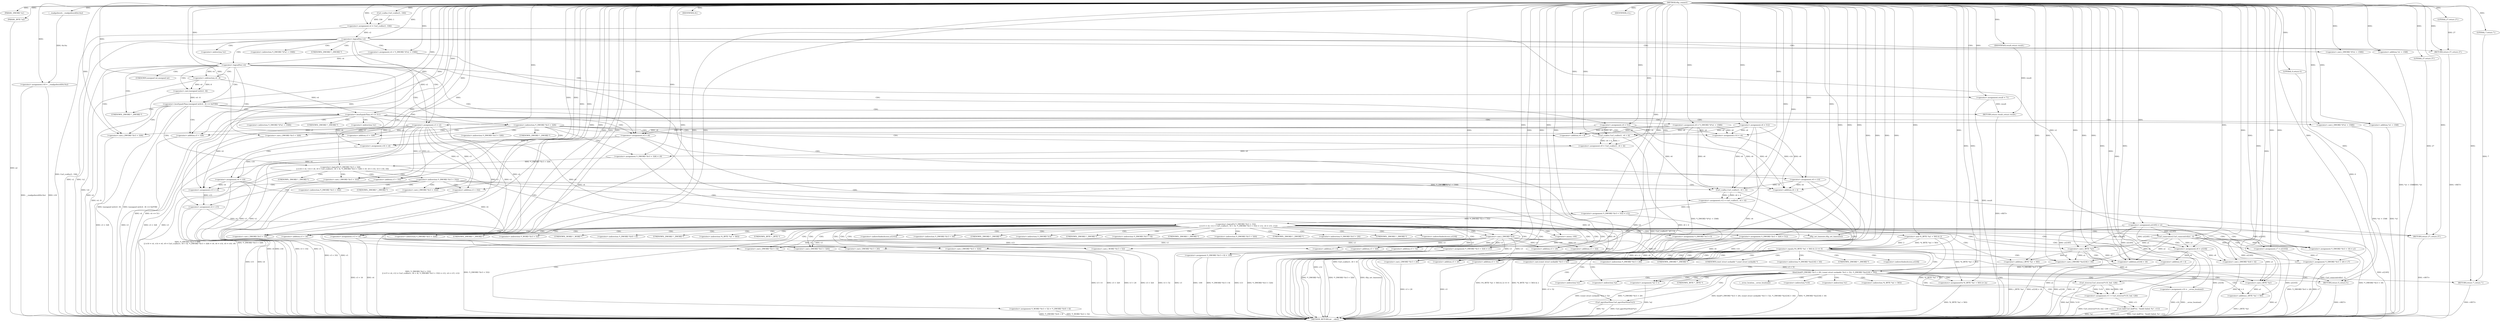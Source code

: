 digraph tftp_connect {  
"1000118" [label = "(METHOD,tftp_connect)" ]
"1000440" [label = "(METHOD_RETURN,int __cdecl)" ]
"1000119" [label = "(PARAM,_DWORD *a1)" ]
"1000120" [label = "(PARAM,_BYTE *a2)" ]
"1000139" [label = "(<operator>.assignment,v18 = __readgsdword(0x14u))" ]
"1000141" [label = "(__readgsdword,__readgsdword(0x14u))" ]
"1000143" [label = "(<operator>.assignment,v2 = Curl_ccalloc(1, 336))" ]
"1000145" [label = "(Curl_ccalloc,Curl_ccalloc(1, 336))" ]
"1000148" [label = "(<operator>.assignment,a1[185] = v2)" ]
"1000154" [label = "(<operator>.logicalNot,!v2)" ]
"1000156" [label = "(RETURN,return 27;,return 27;)" ]
"1000157" [label = "(LITERAL,27,return 27;)" ]
"1000158" [label = "(<operator>.assignment,v3 = v2)" ]
"1000161" [label = "(<operator>.assignment,v4 = *(_DWORD *)(*a1 + 1568))" ]
"1000164" [label = "(<operator>.cast,(_DWORD *)(*a1 + 1568))" ]
"1000166" [label = "(<operator>.addition,*a1 + 1568)" ]
"1000171" [label = "(<operator>.logicalNot,!v4)" ]
"1000174" [label = "(<operator>.assignment,v6 = 512)" ]
"1000178" [label = "(<operator>.assignment,result = 71)" ]
"1000182" [label = "(<operator>.lessEqualsThan,(unsigned int)(v4 - 8) <= 0xFFB0)" ]
"1000183" [label = "(<operator>.cast,(unsigned int)(v4 - 8))" ]
"1000185" [label = "(<operator>.subtraction,v4 - 8)" ]
"1000191" [label = "(<operator>.lessEqualsThan,v4 <= 511)" ]
"1000195" [label = "(<operator>.assignment,v6 = 512)" ]
"1000200" [label = "(<operator>.logicalOr,*(_DWORD *)(v3 + 328)\n        || (v16 = v4, v14 = v6, v9 = Curl_ccalloc(1, v6 + 4), *(_DWORD *)(v3 + 328) = v9, v6 = v14, v4 = v16, v9))" ]
"1000202" [label = "(<operator>.cast,(_DWORD *)(v3 + 328))" ]
"1000204" [label = "(<operator>.addition,v3 + 328)" ]
"1000208" [label = "(<operator>.assignment,v16 = v4)" ]
"1000212" [label = "(<operator>.assignment,v14 = v6)" ]
"1000216" [label = "(<operator>.assignment,v9 = Curl_ccalloc(1, v6 + 4))" ]
"1000218" [label = "(Curl_ccalloc,Curl_ccalloc(1, v6 + 4))" ]
"1000220" [label = "(<operator>.addition,v6 + 4)" ]
"1000224" [label = "(<operator>.assignment,*(_DWORD *)(v3 + 328) = v9)" ]
"1000226" [label = "(<operator>.cast,(_DWORD *)(v3 + 328))" ]
"1000228" [label = "(<operator>.addition,v3 + 328)" ]
"1000233" [label = "(<operator>.assignment,v6 = v14)" ]
"1000237" [label = "(<operator>.assignment,v4 = v16)" ]
"1000240" [label = "(IDENTIFIER,v9,)" ]
"1000243" [label = "(<operator>.logicalOr,*(_DWORD *)(v3 + 332)\n          || (v15 = v4, v12 = Curl_ccalloc(1, v6 + 4), *(_DWORD *)(v3 + 332) = v12, v4 = v15, v12))" ]
"1000245" [label = "(<operator>.cast,(_DWORD *)(v3 + 332))" ]
"1000247" [label = "(<operator>.addition,v3 + 332)" ]
"1000251" [label = "(<operator>.assignment,v15 = v4)" ]
"1000255" [label = "(<operator>.assignment,v12 = Curl_ccalloc(1, v6 + 4))" ]
"1000257" [label = "(Curl_ccalloc,Curl_ccalloc(1, v6 + 4))" ]
"1000259" [label = "(<operator>.addition,v6 + 4)" ]
"1000263" [label = "(<operator>.assignment,*(_DWORD *)(v3 + 332) = v12)" ]
"1000265" [label = "(<operator>.cast,(_DWORD *)(v3 + 332))" ]
"1000267" [label = "(<operator>.addition,v3 + 332)" ]
"1000272" [label = "(<operator>.assignment,v4 = v15)" ]
"1000275" [label = "(IDENTIFIER,v12,)" ]
"1000277" [label = "(<operator>.assignment,v13 = v4)" ]
"1000280" [label = "(Curl_conncontrol,Curl_conncontrol(a1, 1))" ]
"1000283" [label = "(<operator>.assignment,v7 = a1[103])" ]
"1000288" [label = "(<operator>.assignment,*(_DWORD *)(v3 + 16) = a1)" ]
"1000290" [label = "(<operator>.cast,(_DWORD *)(v3 + 16))" ]
"1000292" [label = "(<operator>.addition,v3 + 16)" ]
"1000296" [label = "(<operator>.assignment,*(_DWORD *)v3 = 0)" ]
"1000298" [label = "(<operator>.cast,(_DWORD *)v3)" ]
"1000302" [label = "(<operator>.assignment,*(_DWORD *)(v3 + 8) = -100)" ]
"1000304" [label = "(<operator>.cast,(_DWORD *)(v3 + 8))" ]
"1000306" [label = "(<operator>.addition,v3 + 8)" ]
"1000309" [label = "(<operator>.minus,-100)" ]
"1000311" [label = "(<operator>.assignment,*(_DWORD *)(v3 + 320) = 512)" ]
"1000313" [label = "(<operator>.cast,(_DWORD *)(v3 + 320))" ]
"1000315" [label = "(<operator>.addition,v3 + 320)" ]
"1000319" [label = "(<operator>.assignment,*(_DWORD *)(v3 + 20) = v7)" ]
"1000321" [label = "(<operator>.cast,(_DWORD *)(v3 + 20))" ]
"1000323" [label = "(<operator>.addition,v3 + 20)" ]
"1000327" [label = "(<operator>.assignment,v8 = a1[18])" ]
"1000332" [label = "(<operator>.assignment,*(_DWORD *)(v3 + 324) = v13)" ]
"1000334" [label = "(<operator>.cast,(_DWORD *)(v3 + 324))" ]
"1000336" [label = "(<operator>.addition,v3 + 324)" ]
"1000340" [label = "(<operator>.assignment,*(_WORD *)(v3 + 52) = *(_DWORD *)(v8 + 4))" ]
"1000342" [label = "(<operator>.cast,(_WORD *)(v3 + 52))" ]
"1000344" [label = "(<operator>.addition,v3 + 52)" ]
"1000348" [label = "(<operator>.cast,(_DWORD *)(v8 + 4))" ]
"1000350" [label = "(<operator>.addition,v8 + 4)" ]
"1000353" [label = "(tftp_set_timeouts,tftp_set_timeouts())" ]
"1000355" [label = "(<operator>.equals,(*((_BYTE *)a1 + 583) & 2) == 0)" ]
"1000356" [label = "(<operator>.and,*((_BYTE *)a1 + 583) & 2)" ]
"1000358" [label = "(<operator>.addition,(_BYTE *)a1 + 583)" ]
"1000359" [label = "(<operator>.cast,(_BYTE *)a1)" ]
"1000367" [label = "(bind,bind(*(_DWORD *)(v3 + 20), (const struct sockaddr *)(v3 + 52), *(_DWORD *)(a1[18] + 16)))" ]
"1000369" [label = "(<operator>.cast,(_DWORD *)(v3 + 20))" ]
"1000371" [label = "(<operator>.addition,v3 + 20)" ]
"1000374" [label = "(<operator>.cast,(const struct sockaddr *)(v3 + 52))" ]
"1000376" [label = "(<operator>.addition,v3 + 52)" ]
"1000380" [label = "(<operator>.cast,(_DWORD *)(a1[18] + 16))" ]
"1000382" [label = "(<operator>.addition,a1[18] + 16)" ]
"1000388" [label = "(<operator>.assignment,v10 = __errno_location())" ]
"1000391" [label = "(<operator>.assignment,v11 = Curl_strerror(*v10, buf, 128))" ]
"1000393" [label = "(Curl_strerror,Curl_strerror(*v10, buf, 128))" ]
"1000398" [label = "(Curl_failf,Curl_failf(*a1, \"bind() failed; %s\", v11))" ]
"1000403" [label = "(RETURN,return 7;,return 7;)" ]
"1000404" [label = "(LITERAL,7,return 7;)" ]
"1000405" [label = "(<operators>.assignmentOr,*((_BYTE *)a1 + 583) |= 2u)" ]
"1000407" [label = "(<operator>.addition,(_BYTE *)a1 + 583)" ]
"1000408" [label = "(<operator>.cast,(_BYTE *)a1)" ]
"1000413" [label = "(Curl_pgrsStartNow,Curl_pgrsStartNow(*a1))" ]
"1000416" [label = "(<operator>.assignment,*a2 = 1)" ]
"1000420" [label = "(RETURN,return 0;,return 0;)" ]
"1000421" [label = "(LITERAL,0,return 0;)" ]
"1000422" [label = "(RETURN,return 27;,return 27;)" ]
"1000423" [label = "(LITERAL,27,return 27;)" ]
"1000424" [label = "(<operator>.assignment,v6 = *(_DWORD *)(*a1 + 1568))" ]
"1000427" [label = "(<operator>.cast,(_DWORD *)(*a1 + 1568))" ]
"1000429" [label = "(<operator>.addition,*a1 + 1568)" ]
"1000434" [label = "(<operator>.assignment,v4 = v6)" ]
"1000438" [label = "(RETURN,return result;,return result;)" ]
"1000439" [label = "(IDENTIFIER,result,return result;)" ]
"1000163" [label = "(<operator>.indirection,*(_DWORD *)(*a1 + 1568))" ]
"1000165" [label = "(UNKNOWN,_DWORD *,_DWORD *)" ]
"1000167" [label = "(<operator>.indirection,*a1)" ]
"1000184" [label = "(UNKNOWN,unsigned int,unsigned int)" ]
"1000201" [label = "(<operator>.indirection,*(_DWORD *)(v3 + 328))" ]
"1000203" [label = "(UNKNOWN,_DWORD *,_DWORD *)" ]
"1000225" [label = "(<operator>.indirection,*(_DWORD *)(v3 + 328))" ]
"1000227" [label = "(UNKNOWN,_DWORD *,_DWORD *)" ]
"1000244" [label = "(<operator>.indirection,*(_DWORD *)(v3 + 332))" ]
"1000246" [label = "(UNKNOWN,_DWORD *,_DWORD *)" ]
"1000264" [label = "(<operator>.indirection,*(_DWORD *)(v3 + 332))" ]
"1000266" [label = "(UNKNOWN,_DWORD *,_DWORD *)" ]
"1000285" [label = "(<operator>.indirectIndexAccess,a1[103])" ]
"1000289" [label = "(<operator>.indirection,*(_DWORD *)(v3 + 16))" ]
"1000291" [label = "(UNKNOWN,_DWORD *,_DWORD *)" ]
"1000297" [label = "(<operator>.indirection,*(_DWORD *)v3)" ]
"1000299" [label = "(UNKNOWN,_DWORD *,_DWORD *)" ]
"1000303" [label = "(<operator>.indirection,*(_DWORD *)(v3 + 8))" ]
"1000305" [label = "(UNKNOWN,_DWORD *,_DWORD *)" ]
"1000312" [label = "(<operator>.indirection,*(_DWORD *)(v3 + 320))" ]
"1000314" [label = "(UNKNOWN,_DWORD *,_DWORD *)" ]
"1000320" [label = "(<operator>.indirection,*(_DWORD *)(v3 + 20))" ]
"1000322" [label = "(UNKNOWN,_DWORD *,_DWORD *)" ]
"1000329" [label = "(<operator>.indirectIndexAccess,a1[18])" ]
"1000333" [label = "(<operator>.indirection,*(_DWORD *)(v3 + 324))" ]
"1000335" [label = "(UNKNOWN,_DWORD *,_DWORD *)" ]
"1000341" [label = "(<operator>.indirection,*(_WORD *)(v3 + 52))" ]
"1000343" [label = "(UNKNOWN,_WORD *,_WORD *)" ]
"1000347" [label = "(<operator>.indirection,*(_DWORD *)(v8 + 4))" ]
"1000349" [label = "(UNKNOWN,_DWORD *,_DWORD *)" ]
"1000357" [label = "(<operator>.indirection,*((_BYTE *)a1 + 583))" ]
"1000360" [label = "(UNKNOWN,_BYTE *,_BYTE *)" ]
"1000368" [label = "(<operator>.indirection,*(_DWORD *)(v3 + 20))" ]
"1000370" [label = "(UNKNOWN,_DWORD *,_DWORD *)" ]
"1000375" [label = "(UNKNOWN,const struct sockaddr *,const struct sockaddr *)" ]
"1000379" [label = "(<operator>.indirection,*(_DWORD *)(a1[18] + 16))" ]
"1000381" [label = "(UNKNOWN,_DWORD *,_DWORD *)" ]
"1000383" [label = "(<operator>.indirectIndexAccess,a1[18])" ]
"1000390" [label = "(__errno_location,__errno_location())" ]
"1000394" [label = "(<operator>.indirection,*v10)" ]
"1000399" [label = "(<operator>.indirection,*a1)" ]
"1000406" [label = "(<operator>.indirection,*((_BYTE *)a1 + 583))" ]
"1000409" [label = "(UNKNOWN,_BYTE *,_BYTE *)" ]
"1000414" [label = "(<operator>.indirection,*a1)" ]
"1000417" [label = "(<operator>.indirection,*a2)" ]
"1000426" [label = "(<operator>.indirection,*(_DWORD *)(*a1 + 1568))" ]
"1000428" [label = "(UNKNOWN,_DWORD *,_DWORD *)" ]
"1000430" [label = "(<operator>.indirection,*a1)" ]
  "1000422" -> "1000440"  [ label = "DDG: <RET>"] 
  "1000277" -> "1000440"  [ label = "DDG: v4"] 
  "1000259" -> "1000440"  [ label = "DDG: v6"] 
  "1000288" -> "1000440"  [ label = "DDG: *(_DWORD *)(v3 + 16)"] 
  "1000166" -> "1000440"  [ label = "DDG: *a1"] 
  "1000434" -> "1000440"  [ label = "DDG: v6"] 
  "1000243" -> "1000440"  [ label = "DDG: *(_DWORD *)(v3 + 332)\n          || (v15 = v4, v12 = Curl_ccalloc(1, v6 + 4), *(_DWORD *)(v3 + 332) = v12, v4 = v15, v12)"] 
  "1000265" -> "1000440"  [ label = "DDG: v3 + 332"] 
  "1000216" -> "1000440"  [ label = "DDG: Curl_ccalloc(1, v6 + 4)"] 
  "1000367" -> "1000440"  [ label = "DDG: (const struct sockaddr *)(v3 + 52)"] 
  "1000393" -> "1000440"  [ label = "DDG: *v10"] 
  "1000204" -> "1000440"  [ label = "DDG: v3"] 
  "1000200" -> "1000440"  [ label = "DDG: *(_DWORD *)(v3 + 328)\n        || (v16 = v4, v14 = v6, v9 = Curl_ccalloc(1, v6 + 4), *(_DWORD *)(v3 + 328) = v9, v6 = v14, v4 = v16, v9)"] 
  "1000388" -> "1000440"  [ label = "DDG: v10"] 
  "1000191" -> "1000440"  [ label = "DDG: v4 <= 511"] 
  "1000161" -> "1000440"  [ label = "DDG: *(_DWORD *)(*a1 + 1568)"] 
  "1000120" -> "1000440"  [ label = "DDG: a2"] 
  "1000237" -> "1000440"  [ label = "DDG: v16"] 
  "1000164" -> "1000440"  [ label = "DDG: *a1 + 1568"] 
  "1000243" -> "1000440"  [ label = "DDG: *(_DWORD *)(v3 + 332)"] 
  "1000342" -> "1000440"  [ label = "DDG: v3 + 52"] 
  "1000257" -> "1000440"  [ label = "DDG: v6 + 4"] 
  "1000353" -> "1000440"  [ label = "DDG: tftp_set_timeouts()"] 
  "1000350" -> "1000440"  [ label = "DDG: v8"] 
  "1000416" -> "1000440"  [ label = "DDG: *a2"] 
  "1000321" -> "1000440"  [ label = "DDG: v3 + 20"] 
  "1000391" -> "1000440"  [ label = "DDG: Curl_strerror(*v10, buf, 128)"] 
  "1000228" -> "1000440"  [ label = "DDG: v3"] 
  "1000233" -> "1000440"  [ label = "DDG: v6"] 
  "1000405" -> "1000440"  [ label = "DDG: *((_BYTE *)a1 + 583)"] 
  "1000272" -> "1000440"  [ label = "DDG: v15"] 
  "1000355" -> "1000440"  [ label = "DDG: (*((_BYTE *)a1 + 583) & 2) == 0"] 
  "1000374" -> "1000440"  [ label = "DDG: v3 + 52"] 
  "1000355" -> "1000440"  [ label = "DDG: *((_BYTE *)a1 + 583) & 2"] 
  "1000380" -> "1000440"  [ label = "DDG: a1[18] + 16"] 
  "1000319" -> "1000440"  [ label = "DDG: *(_DWORD *)(v3 + 20)"] 
  "1000218" -> "1000440"  [ label = "DDG: v6 + 4"] 
  "1000398" -> "1000440"  [ label = "DDG: v11"] 
  "1000263" -> "1000440"  [ label = "DDG: v12"] 
  "1000267" -> "1000440"  [ label = "DDG: v3"] 
  "1000182" -> "1000440"  [ label = "DDG: (unsigned int)(v4 - 8)"] 
  "1000367" -> "1000440"  [ label = "DDG: *(_DWORD *)(v3 + 20)"] 
  "1000340" -> "1000440"  [ label = "DDG: *(_WORD *)(v3 + 52)"] 
  "1000290" -> "1000440"  [ label = "DDG: v3 + 16"] 
  "1000424" -> "1000440"  [ label = "DDG: *(_DWORD *)(*a1 + 1568)"] 
  "1000148" -> "1000440"  [ label = "DDG: a1[185]"] 
  "1000344" -> "1000440"  [ label = "DDG: v3"] 
  "1000182" -> "1000440"  [ label = "DDG: (unsigned int)(v4 - 8) <= 0xFFB0"] 
  "1000202" -> "1000440"  [ label = "DDG: v3 + 328"] 
  "1000154" -> "1000440"  [ label = "DDG: v2"] 
  "1000245" -> "1000440"  [ label = "DDG: v3 + 332"] 
  "1000408" -> "1000440"  [ label = "DDG: a1"] 
  "1000348" -> "1000440"  [ label = "DDG: v8 + 4"] 
  "1000367" -> "1000440"  [ label = "DDG: bind(*(_DWORD *)(v3 + 20), (const struct sockaddr *)(v3 + 52), *(_DWORD *)(a1[18] + 16))"] 
  "1000359" -> "1000440"  [ label = "DDG: a1"] 
  "1000183" -> "1000440"  [ label = "DDG: v4 - 8"] 
  "1000358" -> "1000440"  [ label = "DDG: (_BYTE *)a1"] 
  "1000158" -> "1000440"  [ label = "DDG: v3"] 
  "1000367" -> "1000440"  [ label = "DDG: *(_DWORD *)(a1[18] + 16)"] 
  "1000247" -> "1000440"  [ label = "DDG: v3"] 
  "1000302" -> "1000440"  [ label = "DDG: *(_DWORD *)(v3 + 8)"] 
  "1000224" -> "1000440"  [ label = "DDG: v9"] 
  "1000407" -> "1000440"  [ label = "DDG: (_BYTE *)a1"] 
  "1000313" -> "1000440"  [ label = "DDG: v3 + 320"] 
  "1000255" -> "1000440"  [ label = "DDG: Curl_ccalloc(1, v6 + 4)"] 
  "1000171" -> "1000440"  [ label = "DDG: !v4"] 
  "1000398" -> "1000440"  [ label = "DDG: Curl_failf(*a1, \"bind() failed; %s\", v11)"] 
  "1000139" -> "1000440"  [ label = "DDG: __readgsdword(0x14u)"] 
  "1000191" -> "1000440"  [ label = "DDG: v4"] 
  "1000280" -> "1000440"  [ label = "DDG: Curl_conncontrol(a1, 1)"] 
  "1000304" -> "1000440"  [ label = "DDG: v3 + 8"] 
  "1000200" -> "1000440"  [ label = "DDG: *(_DWORD *)(v3 + 328)"] 
  "1000334" -> "1000440"  [ label = "DDG: v3 + 324"] 
  "1000226" -> "1000440"  [ label = "DDG: v3 + 328"] 
  "1000327" -> "1000440"  [ label = "DDG: a1[18]"] 
  "1000272" -> "1000440"  [ label = "DDG: v4"] 
  "1000376" -> "1000440"  [ label = "DDG: v3"] 
  "1000195" -> "1000440"  [ label = "DDG: v6"] 
  "1000332" -> "1000440"  [ label = "DDG: v13"] 
  "1000393" -> "1000440"  [ label = "DDG: buf"] 
  "1000178" -> "1000440"  [ label = "DDG: result"] 
  "1000340" -> "1000440"  [ label = "DDG: *(_DWORD *)(v8 + 4)"] 
  "1000139" -> "1000440"  [ label = "DDG: v18"] 
  "1000143" -> "1000440"  [ label = "DDG: Curl_ccalloc(1, 336)"] 
  "1000429" -> "1000440"  [ label = "DDG: *a1"] 
  "1000382" -> "1000440"  [ label = "DDG: a1[18]"] 
  "1000356" -> "1000440"  [ label = "DDG: *((_BYTE *)a1 + 583)"] 
  "1000237" -> "1000440"  [ label = "DDG: v4"] 
  "1000398" -> "1000440"  [ label = "DDG: *a1"] 
  "1000158" -> "1000440"  [ label = "DDG: v2"] 
  "1000302" -> "1000440"  [ label = "DDG: -100"] 
  "1000413" -> "1000440"  [ label = "DDG: Curl_pgrsStartNow(*a1)"] 
  "1000296" -> "1000440"  [ label = "DDG: *(_DWORD *)v3"] 
  "1000319" -> "1000440"  [ label = "DDG: v7"] 
  "1000434" -> "1000440"  [ label = "DDG: v4"] 
  "1000154" -> "1000440"  [ label = "DDG: !v2"] 
  "1000369" -> "1000440"  [ label = "DDG: v3 + 20"] 
  "1000311" -> "1000440"  [ label = "DDG: *(_DWORD *)(v3 + 320)"] 
  "1000427" -> "1000440"  [ label = "DDG: *a1 + 1568"] 
  "1000388" -> "1000440"  [ label = "DDG: __errno_location()"] 
  "1000185" -> "1000440"  [ label = "DDG: v4"] 
  "1000233" -> "1000440"  [ label = "DDG: v14"] 
  "1000283" -> "1000440"  [ label = "DDG: a1[103]"] 
  "1000413" -> "1000440"  [ label = "DDG: *a1"] 
  "1000332" -> "1000440"  [ label = "DDG: *(_DWORD *)(v3 + 324)"] 
  "1000420" -> "1000440"  [ label = "DDG: <RET>"] 
  "1000156" -> "1000440"  [ label = "DDG: <RET>"] 
  "1000403" -> "1000440"  [ label = "DDG: <RET>"] 
  "1000438" -> "1000440"  [ label = "DDG: <RET>"] 
  "1000118" -> "1000119"  [ label = "DDG: "] 
  "1000118" -> "1000120"  [ label = "DDG: "] 
  "1000141" -> "1000139"  [ label = "DDG: 0x14u"] 
  "1000118" -> "1000139"  [ label = "DDG: "] 
  "1000118" -> "1000141"  [ label = "DDG: "] 
  "1000145" -> "1000143"  [ label = "DDG: 1"] 
  "1000145" -> "1000143"  [ label = "DDG: 336"] 
  "1000118" -> "1000143"  [ label = "DDG: "] 
  "1000118" -> "1000145"  [ label = "DDG: "] 
  "1000143" -> "1000148"  [ label = "DDG: v2"] 
  "1000118" -> "1000148"  [ label = "DDG: "] 
  "1000118" -> "1000154"  [ label = "DDG: "] 
  "1000143" -> "1000154"  [ label = "DDG: v2"] 
  "1000157" -> "1000156"  [ label = "DDG: 27"] 
  "1000118" -> "1000156"  [ label = "DDG: "] 
  "1000118" -> "1000157"  [ label = "DDG: "] 
  "1000154" -> "1000158"  [ label = "DDG: v2"] 
  "1000118" -> "1000158"  [ label = "DDG: "] 
  "1000118" -> "1000161"  [ label = "DDG: "] 
  "1000118" -> "1000164"  [ label = "DDG: "] 
  "1000118" -> "1000166"  [ label = "DDG: "] 
  "1000161" -> "1000171"  [ label = "DDG: v4"] 
  "1000118" -> "1000171"  [ label = "DDG: "] 
  "1000118" -> "1000174"  [ label = "DDG: "] 
  "1000118" -> "1000178"  [ label = "DDG: "] 
  "1000183" -> "1000182"  [ label = "DDG: v4 - 8"] 
  "1000185" -> "1000183"  [ label = "DDG: v4"] 
  "1000185" -> "1000183"  [ label = "DDG: 8"] 
  "1000171" -> "1000185"  [ label = "DDG: v4"] 
  "1000118" -> "1000185"  [ label = "DDG: "] 
  "1000118" -> "1000182"  [ label = "DDG: "] 
  "1000185" -> "1000191"  [ label = "DDG: v4"] 
  "1000118" -> "1000191"  [ label = "DDG: "] 
  "1000118" -> "1000195"  [ label = "DDG: "] 
  "1000224" -> "1000200"  [ label = "DDG: *(_DWORD *)(v3 + 328)"] 
  "1000158" -> "1000202"  [ label = "DDG: v3"] 
  "1000118" -> "1000202"  [ label = "DDG: "] 
  "1000158" -> "1000204"  [ label = "DDG: v3"] 
  "1000118" -> "1000204"  [ label = "DDG: "] 
  "1000191" -> "1000208"  [ label = "DDG: v4"] 
  "1000434" -> "1000208"  [ label = "DDG: v4"] 
  "1000118" -> "1000208"  [ label = "DDG: "] 
  "1000195" -> "1000212"  [ label = "DDG: v6"] 
  "1000118" -> "1000212"  [ label = "DDG: "] 
  "1000424" -> "1000212"  [ label = "DDG: v6"] 
  "1000174" -> "1000212"  [ label = "DDG: v6"] 
  "1000218" -> "1000216"  [ label = "DDG: 1"] 
  "1000218" -> "1000216"  [ label = "DDG: v6 + 4"] 
  "1000118" -> "1000216"  [ label = "DDG: "] 
  "1000118" -> "1000218"  [ label = "DDG: "] 
  "1000195" -> "1000218"  [ label = "DDG: v6"] 
  "1000424" -> "1000218"  [ label = "DDG: v6"] 
  "1000174" -> "1000218"  [ label = "DDG: v6"] 
  "1000118" -> "1000220"  [ label = "DDG: "] 
  "1000195" -> "1000220"  [ label = "DDG: v6"] 
  "1000424" -> "1000220"  [ label = "DDG: v6"] 
  "1000174" -> "1000220"  [ label = "DDG: v6"] 
  "1000216" -> "1000224"  [ label = "DDG: v9"] 
  "1000118" -> "1000224"  [ label = "DDG: "] 
  "1000118" -> "1000226"  [ label = "DDG: "] 
  "1000158" -> "1000226"  [ label = "DDG: v3"] 
  "1000118" -> "1000228"  [ label = "DDG: "] 
  "1000158" -> "1000228"  [ label = "DDG: v3"] 
  "1000212" -> "1000233"  [ label = "DDG: v14"] 
  "1000118" -> "1000233"  [ label = "DDG: "] 
  "1000208" -> "1000237"  [ label = "DDG: v16"] 
  "1000118" -> "1000237"  [ label = "DDG: "] 
  "1000118" -> "1000240"  [ label = "DDG: "] 
  "1000263" -> "1000243"  [ label = "DDG: *(_DWORD *)(v3 + 332)"] 
  "1000118" -> "1000245"  [ label = "DDG: "] 
  "1000158" -> "1000245"  [ label = "DDG: v3"] 
  "1000118" -> "1000247"  [ label = "DDG: "] 
  "1000158" -> "1000247"  [ label = "DDG: v3"] 
  "1000191" -> "1000251"  [ label = "DDG: v4"] 
  "1000237" -> "1000251"  [ label = "DDG: v4"] 
  "1000434" -> "1000251"  [ label = "DDG: v4"] 
  "1000118" -> "1000251"  [ label = "DDG: "] 
  "1000257" -> "1000255"  [ label = "DDG: 1"] 
  "1000257" -> "1000255"  [ label = "DDG: v6 + 4"] 
  "1000118" -> "1000255"  [ label = "DDG: "] 
  "1000118" -> "1000257"  [ label = "DDG: "] 
  "1000233" -> "1000257"  [ label = "DDG: v6"] 
  "1000195" -> "1000257"  [ label = "DDG: v6"] 
  "1000424" -> "1000257"  [ label = "DDG: v6"] 
  "1000174" -> "1000257"  [ label = "DDG: v6"] 
  "1000233" -> "1000259"  [ label = "DDG: v6"] 
  "1000195" -> "1000259"  [ label = "DDG: v6"] 
  "1000118" -> "1000259"  [ label = "DDG: "] 
  "1000424" -> "1000259"  [ label = "DDG: v6"] 
  "1000174" -> "1000259"  [ label = "DDG: v6"] 
  "1000255" -> "1000263"  [ label = "DDG: v12"] 
  "1000118" -> "1000263"  [ label = "DDG: "] 
  "1000118" -> "1000265"  [ label = "DDG: "] 
  "1000158" -> "1000265"  [ label = "DDG: v3"] 
  "1000118" -> "1000267"  [ label = "DDG: "] 
  "1000158" -> "1000267"  [ label = "DDG: v3"] 
  "1000251" -> "1000272"  [ label = "DDG: v15"] 
  "1000118" -> "1000272"  [ label = "DDG: "] 
  "1000118" -> "1000275"  [ label = "DDG: "] 
  "1000191" -> "1000277"  [ label = "DDG: v4"] 
  "1000272" -> "1000277"  [ label = "DDG: v4"] 
  "1000237" -> "1000277"  [ label = "DDG: v4"] 
  "1000434" -> "1000277"  [ label = "DDG: v4"] 
  "1000118" -> "1000277"  [ label = "DDG: "] 
  "1000148" -> "1000280"  [ label = "DDG: a1[185]"] 
  "1000118" -> "1000280"  [ label = "DDG: "] 
  "1000280" -> "1000283"  [ label = "DDG: a1"] 
  "1000118" -> "1000283"  [ label = "DDG: "] 
  "1000148" -> "1000288"  [ label = "DDG: a1[185]"] 
  "1000280" -> "1000288"  [ label = "DDG: a1"] 
  "1000118" -> "1000288"  [ label = "DDG: "] 
  "1000118" -> "1000290"  [ label = "DDG: "] 
  "1000158" -> "1000290"  [ label = "DDG: v3"] 
  "1000118" -> "1000292"  [ label = "DDG: "] 
  "1000158" -> "1000292"  [ label = "DDG: v3"] 
  "1000118" -> "1000296"  [ label = "DDG: "] 
  "1000118" -> "1000298"  [ label = "DDG: "] 
  "1000158" -> "1000298"  [ label = "DDG: v3"] 
  "1000309" -> "1000302"  [ label = "DDG: 100"] 
  "1000298" -> "1000304"  [ label = "DDG: v3"] 
  "1000118" -> "1000304"  [ label = "DDG: "] 
  "1000298" -> "1000306"  [ label = "DDG: v3"] 
  "1000118" -> "1000306"  [ label = "DDG: "] 
  "1000118" -> "1000309"  [ label = "DDG: "] 
  "1000118" -> "1000311"  [ label = "DDG: "] 
  "1000118" -> "1000313"  [ label = "DDG: "] 
  "1000298" -> "1000313"  [ label = "DDG: v3"] 
  "1000118" -> "1000315"  [ label = "DDG: "] 
  "1000298" -> "1000315"  [ label = "DDG: v3"] 
  "1000283" -> "1000319"  [ label = "DDG: v7"] 
  "1000118" -> "1000319"  [ label = "DDG: "] 
  "1000118" -> "1000321"  [ label = "DDG: "] 
  "1000298" -> "1000321"  [ label = "DDG: v3"] 
  "1000118" -> "1000323"  [ label = "DDG: "] 
  "1000298" -> "1000323"  [ label = "DDG: v3"] 
  "1000148" -> "1000327"  [ label = "DDG: a1[185]"] 
  "1000280" -> "1000327"  [ label = "DDG: a1"] 
  "1000118" -> "1000327"  [ label = "DDG: "] 
  "1000277" -> "1000332"  [ label = "DDG: v13"] 
  "1000118" -> "1000332"  [ label = "DDG: "] 
  "1000118" -> "1000334"  [ label = "DDG: "] 
  "1000298" -> "1000334"  [ label = "DDG: v3"] 
  "1000118" -> "1000336"  [ label = "DDG: "] 
  "1000298" -> "1000336"  [ label = "DDG: v3"] 
  "1000118" -> "1000342"  [ label = "DDG: "] 
  "1000298" -> "1000342"  [ label = "DDG: v3"] 
  "1000118" -> "1000344"  [ label = "DDG: "] 
  "1000298" -> "1000344"  [ label = "DDG: v3"] 
  "1000327" -> "1000348"  [ label = "DDG: v8"] 
  "1000118" -> "1000348"  [ label = "DDG: "] 
  "1000327" -> "1000350"  [ label = "DDG: v8"] 
  "1000118" -> "1000350"  [ label = "DDG: "] 
  "1000118" -> "1000353"  [ label = "DDG: "] 
  "1000356" -> "1000355"  [ label = "DDG: *((_BYTE *)a1 + 583)"] 
  "1000356" -> "1000355"  [ label = "DDG: 2"] 
  "1000359" -> "1000358"  [ label = "DDG: a1"] 
  "1000148" -> "1000359"  [ label = "DDG: a1[185]"] 
  "1000118" -> "1000359"  [ label = "DDG: "] 
  "1000280" -> "1000359"  [ label = "DDG: a1"] 
  "1000118" -> "1000358"  [ label = "DDG: "] 
  "1000118" -> "1000356"  [ label = "DDG: "] 
  "1000118" -> "1000355"  [ label = "DDG: "] 
  "1000319" -> "1000367"  [ label = "DDG: *(_DWORD *)(v3 + 20)"] 
  "1000118" -> "1000369"  [ label = "DDG: "] 
  "1000298" -> "1000369"  [ label = "DDG: v3"] 
  "1000118" -> "1000371"  [ label = "DDG: "] 
  "1000298" -> "1000371"  [ label = "DDG: v3"] 
  "1000374" -> "1000367"  [ label = "DDG: v3 + 52"] 
  "1000118" -> "1000374"  [ label = "DDG: "] 
  "1000298" -> "1000374"  [ label = "DDG: v3"] 
  "1000118" -> "1000376"  [ label = "DDG: "] 
  "1000298" -> "1000376"  [ label = "DDG: v3"] 
  "1000359" -> "1000380"  [ label = "DDG: a1"] 
  "1000148" -> "1000380"  [ label = "DDG: a1[185]"] 
  "1000280" -> "1000380"  [ label = "DDG: a1"] 
  "1000118" -> "1000380"  [ label = "DDG: "] 
  "1000359" -> "1000382"  [ label = "DDG: a1"] 
  "1000148" -> "1000382"  [ label = "DDG: a1[185]"] 
  "1000280" -> "1000382"  [ label = "DDG: a1"] 
  "1000118" -> "1000382"  [ label = "DDG: "] 
  "1000118" -> "1000388"  [ label = "DDG: "] 
  "1000393" -> "1000391"  [ label = "DDG: *v10"] 
  "1000393" -> "1000391"  [ label = "DDG: buf"] 
  "1000393" -> "1000391"  [ label = "DDG: 128"] 
  "1000118" -> "1000391"  [ label = "DDG: "] 
  "1000118" -> "1000393"  [ label = "DDG: "] 
  "1000118" -> "1000398"  [ label = "DDG: "] 
  "1000391" -> "1000398"  [ label = "DDG: v11"] 
  "1000404" -> "1000403"  [ label = "DDG: 7"] 
  "1000118" -> "1000403"  [ label = "DDG: "] 
  "1000118" -> "1000404"  [ label = "DDG: "] 
  "1000118" -> "1000405"  [ label = "DDG: "] 
  "1000356" -> "1000405"  [ label = "DDG: *((_BYTE *)a1 + 583)"] 
  "1000408" -> "1000407"  [ label = "DDG: a1"] 
  "1000148" -> "1000408"  [ label = "DDG: a1[185]"] 
  "1000359" -> "1000408"  [ label = "DDG: a1"] 
  "1000118" -> "1000408"  [ label = "DDG: "] 
  "1000280" -> "1000408"  [ label = "DDG: a1"] 
  "1000118" -> "1000407"  [ label = "DDG: "] 
  "1000118" -> "1000416"  [ label = "DDG: "] 
  "1000421" -> "1000420"  [ label = "DDG: 0"] 
  "1000118" -> "1000420"  [ label = "DDG: "] 
  "1000118" -> "1000421"  [ label = "DDG: "] 
  "1000423" -> "1000422"  [ label = "DDG: 27"] 
  "1000118" -> "1000422"  [ label = "DDG: "] 
  "1000118" -> "1000423"  [ label = "DDG: "] 
  "1000118" -> "1000424"  [ label = "DDG: "] 
  "1000118" -> "1000427"  [ label = "DDG: "] 
  "1000118" -> "1000429"  [ label = "DDG: "] 
  "1000424" -> "1000434"  [ label = "DDG: v6"] 
  "1000174" -> "1000434"  [ label = "DDG: v6"] 
  "1000118" -> "1000434"  [ label = "DDG: "] 
  "1000439" -> "1000438"  [ label = "DDG: result"] 
  "1000178" -> "1000438"  [ label = "DDG: result"] 
  "1000118" -> "1000439"  [ label = "DDG: "] 
  "1000154" -> "1000158"  [ label = "CDG: "] 
  "1000154" -> "1000156"  [ label = "CDG: "] 
  "1000154" -> "1000171"  [ label = "CDG: "] 
  "1000154" -> "1000167"  [ label = "CDG: "] 
  "1000154" -> "1000166"  [ label = "CDG: "] 
  "1000154" -> "1000165"  [ label = "CDG: "] 
  "1000154" -> "1000164"  [ label = "CDG: "] 
  "1000154" -> "1000163"  [ label = "CDG: "] 
  "1000154" -> "1000161"  [ label = "CDG: "] 
  "1000171" -> "1000434"  [ label = "CDG: "] 
  "1000171" -> "1000174"  [ label = "CDG: "] 
  "1000171" -> "1000185"  [ label = "CDG: "] 
  "1000171" -> "1000184"  [ label = "CDG: "] 
  "1000171" -> "1000183"  [ label = "CDG: "] 
  "1000171" -> "1000182"  [ label = "CDG: "] 
  "1000171" -> "1000178"  [ label = "CDG: "] 
  "1000171" -> "1000204"  [ label = "CDG: "] 
  "1000171" -> "1000203"  [ label = "CDG: "] 
  "1000171" -> "1000202"  [ label = "CDG: "] 
  "1000171" -> "1000201"  [ label = "CDG: "] 
  "1000171" -> "1000200"  [ label = "CDG: "] 
  "1000182" -> "1000438"  [ label = "CDG: "] 
  "1000182" -> "1000191"  [ label = "CDG: "] 
  "1000182" -> "1000204"  [ label = "CDG: "] 
  "1000182" -> "1000203"  [ label = "CDG: "] 
  "1000182" -> "1000202"  [ label = "CDG: "] 
  "1000182" -> "1000201"  [ label = "CDG: "] 
  "1000182" -> "1000200"  [ label = "CDG: "] 
  "1000191" -> "1000430"  [ label = "CDG: "] 
  "1000191" -> "1000429"  [ label = "CDG: "] 
  "1000191" -> "1000428"  [ label = "CDG: "] 
  "1000191" -> "1000427"  [ label = "CDG: "] 
  "1000191" -> "1000426"  [ label = "CDG: "] 
  "1000191" -> "1000424"  [ label = "CDG: "] 
  "1000191" -> "1000434"  [ label = "CDG: "] 
  "1000191" -> "1000195"  [ label = "CDG: "] 
  "1000200" -> "1000422"  [ label = "CDG: "] 
  "1000200" -> "1000247"  [ label = "CDG: "] 
  "1000200" -> "1000246"  [ label = "CDG: "] 
  "1000200" -> "1000245"  [ label = "CDG: "] 
  "1000200" -> "1000244"  [ label = "CDG: "] 
  "1000200" -> "1000243"  [ label = "CDG: "] 
  "1000201" -> "1000208"  [ label = "CDG: "] 
  "1000201" -> "1000224"  [ label = "CDG: "] 
  "1000201" -> "1000220"  [ label = "CDG: "] 
  "1000201" -> "1000218"  [ label = "CDG: "] 
  "1000201" -> "1000216"  [ label = "CDG: "] 
  "1000201" -> "1000212"  [ label = "CDG: "] 
  "1000201" -> "1000237"  [ label = "CDG: "] 
  "1000201" -> "1000233"  [ label = "CDG: "] 
  "1000201" -> "1000228"  [ label = "CDG: "] 
  "1000201" -> "1000227"  [ label = "CDG: "] 
  "1000201" -> "1000226"  [ label = "CDG: "] 
  "1000201" -> "1000225"  [ label = "CDG: "] 
  "1000243" -> "1000422"  [ label = "CDG: "] 
  "1000243" -> "1000288"  [ label = "CDG: "] 
  "1000243" -> "1000285"  [ label = "CDG: "] 
  "1000243" -> "1000283"  [ label = "CDG: "] 
  "1000243" -> "1000280"  [ label = "CDG: "] 
  "1000243" -> "1000277"  [ label = "CDG: "] 
  "1000243" -> "1000304"  [ label = "CDG: "] 
  "1000243" -> "1000303"  [ label = "CDG: "] 
  "1000243" -> "1000302"  [ label = "CDG: "] 
  "1000243" -> "1000299"  [ label = "CDG: "] 
  "1000243" -> "1000298"  [ label = "CDG: "] 
  "1000243" -> "1000297"  [ label = "CDG: "] 
  "1000243" -> "1000296"  [ label = "CDG: "] 
  "1000243" -> "1000292"  [ label = "CDG: "] 
  "1000243" -> "1000291"  [ label = "CDG: "] 
  "1000243" -> "1000290"  [ label = "CDG: "] 
  "1000243" -> "1000289"  [ label = "CDG: "] 
  "1000243" -> "1000320"  [ label = "CDG: "] 
  "1000243" -> "1000319"  [ label = "CDG: "] 
  "1000243" -> "1000315"  [ label = "CDG: "] 
  "1000243" -> "1000314"  [ label = "CDG: "] 
  "1000243" -> "1000313"  [ label = "CDG: "] 
  "1000243" -> "1000312"  [ label = "CDG: "] 
  "1000243" -> "1000311"  [ label = "CDG: "] 
  "1000243" -> "1000309"  [ label = "CDG: "] 
  "1000243" -> "1000306"  [ label = "CDG: "] 
  "1000243" -> "1000305"  [ label = "CDG: "] 
  "1000243" -> "1000336"  [ label = "CDG: "] 
  "1000243" -> "1000335"  [ label = "CDG: "] 
  "1000243" -> "1000334"  [ label = "CDG: "] 
  "1000243" -> "1000333"  [ label = "CDG: "] 
  "1000243" -> "1000332"  [ label = "CDG: "] 
  "1000243" -> "1000329"  [ label = "CDG: "] 
  "1000243" -> "1000327"  [ label = "CDG: "] 
  "1000243" -> "1000323"  [ label = "CDG: "] 
  "1000243" -> "1000322"  [ label = "CDG: "] 
  "1000243" -> "1000321"  [ label = "CDG: "] 
  "1000243" -> "1000350"  [ label = "CDG: "] 
  "1000243" -> "1000349"  [ label = "CDG: "] 
  "1000243" -> "1000348"  [ label = "CDG: "] 
  "1000243" -> "1000347"  [ label = "CDG: "] 
  "1000243" -> "1000344"  [ label = "CDG: "] 
  "1000243" -> "1000343"  [ label = "CDG: "] 
  "1000243" -> "1000342"  [ label = "CDG: "] 
  "1000243" -> "1000341"  [ label = "CDG: "] 
  "1000243" -> "1000340"  [ label = "CDG: "] 
  "1000243" -> "1000360"  [ label = "CDG: "] 
  "1000243" -> "1000359"  [ label = "CDG: "] 
  "1000243" -> "1000358"  [ label = "CDG: "] 
  "1000243" -> "1000357"  [ label = "CDG: "] 
  "1000243" -> "1000356"  [ label = "CDG: "] 
  "1000243" -> "1000355"  [ label = "CDG: "] 
  "1000243" -> "1000353"  [ label = "CDG: "] 
  "1000244" -> "1000255"  [ label = "CDG: "] 
  "1000244" -> "1000251"  [ label = "CDG: "] 
  "1000244" -> "1000272"  [ label = "CDG: "] 
  "1000244" -> "1000267"  [ label = "CDG: "] 
  "1000244" -> "1000266"  [ label = "CDG: "] 
  "1000244" -> "1000265"  [ label = "CDG: "] 
  "1000244" -> "1000264"  [ label = "CDG: "] 
  "1000244" -> "1000263"  [ label = "CDG: "] 
  "1000244" -> "1000259"  [ label = "CDG: "] 
  "1000244" -> "1000257"  [ label = "CDG: "] 
  "1000355" -> "1000420"  [ label = "CDG: "] 
  "1000355" -> "1000417"  [ label = "CDG: "] 
  "1000355" -> "1000368"  [ label = "CDG: "] 
  "1000355" -> "1000367"  [ label = "CDG: "] 
  "1000355" -> "1000383"  [ label = "CDG: "] 
  "1000355" -> "1000382"  [ label = "CDG: "] 
  "1000355" -> "1000381"  [ label = "CDG: "] 
  "1000355" -> "1000380"  [ label = "CDG: "] 
  "1000355" -> "1000379"  [ label = "CDG: "] 
  "1000355" -> "1000376"  [ label = "CDG: "] 
  "1000355" -> "1000375"  [ label = "CDG: "] 
  "1000355" -> "1000374"  [ label = "CDG: "] 
  "1000355" -> "1000371"  [ label = "CDG: "] 
  "1000355" -> "1000370"  [ label = "CDG: "] 
  "1000355" -> "1000369"  [ label = "CDG: "] 
  "1000355" -> "1000416"  [ label = "CDG: "] 
  "1000355" -> "1000414"  [ label = "CDG: "] 
  "1000355" -> "1000413"  [ label = "CDG: "] 
  "1000367" -> "1000420"  [ label = "CDG: "] 
  "1000367" -> "1000417"  [ label = "CDG: "] 
  "1000367" -> "1000399"  [ label = "CDG: "] 
  "1000367" -> "1000398"  [ label = "CDG: "] 
  "1000367" -> "1000394"  [ label = "CDG: "] 
  "1000367" -> "1000393"  [ label = "CDG: "] 
  "1000367" -> "1000391"  [ label = "CDG: "] 
  "1000367" -> "1000390"  [ label = "CDG: "] 
  "1000367" -> "1000388"  [ label = "CDG: "] 
  "1000367" -> "1000416"  [ label = "CDG: "] 
  "1000367" -> "1000414"  [ label = "CDG: "] 
  "1000367" -> "1000413"  [ label = "CDG: "] 
  "1000367" -> "1000409"  [ label = "CDG: "] 
  "1000367" -> "1000408"  [ label = "CDG: "] 
  "1000367" -> "1000407"  [ label = "CDG: "] 
  "1000367" -> "1000406"  [ label = "CDG: "] 
  "1000367" -> "1000405"  [ label = "CDG: "] 
  "1000367" -> "1000403"  [ label = "CDG: "] 
}
